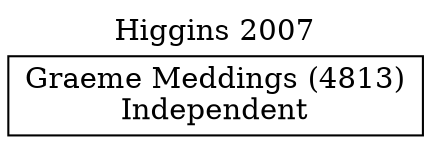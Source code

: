 // House preference flow
digraph "Graeme Meddings (4813)_Higgins_2007" {
	graph [label="Higgins 2007" labelloc=t mclimit=10]
	node [shape=box]
	"Graeme Meddings (4813)" [label="Graeme Meddings (4813)
Independent"]
}

